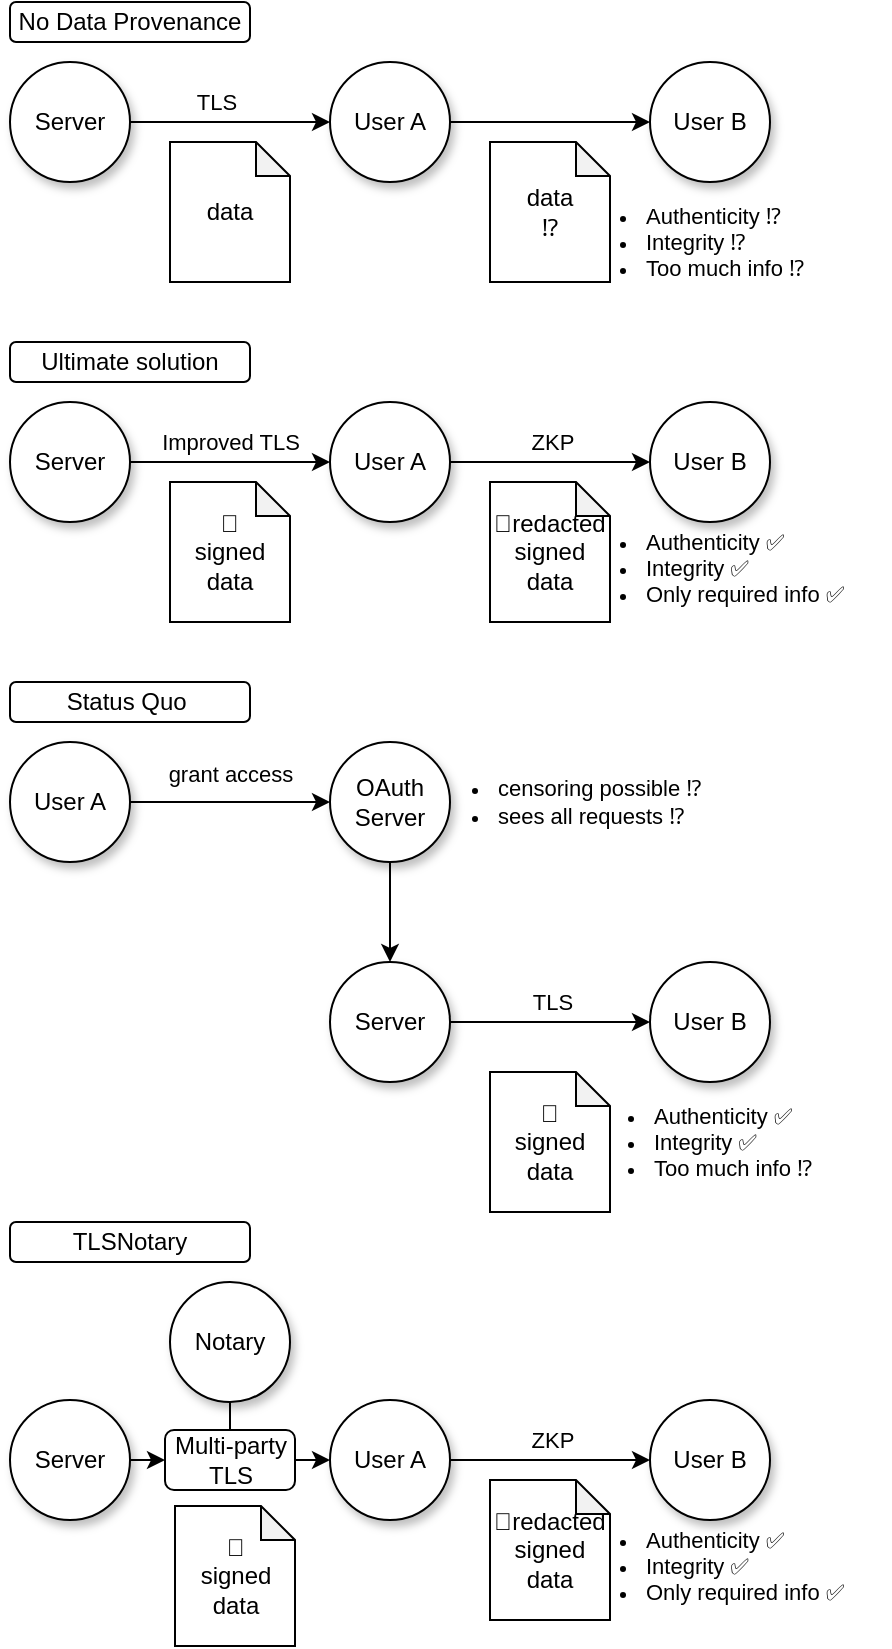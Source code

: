<mxfile version="21.6.5" type="device">
  <diagram name="Page-1" id="E1Tv2Iv79u1PMs5fWFh_">
    <mxGraphModel dx="1682" dy="1000" grid="1" gridSize="10" guides="1" tooltips="1" connect="1" arrows="1" fold="1" page="1" pageScale="1" pageWidth="827" pageHeight="1169" math="0" shadow="0">
      <root>
        <mxCell id="0" />
        <mxCell id="1" parent="0" />
        <mxCell id="HxEEL8P-OPklS3m3PPNj-46" value="No Data Provenance" style="rounded=1;whiteSpace=wrap;html=1;" parent="1" vertex="1">
          <mxGeometry x="70" y="160" width="120" height="20" as="geometry" />
        </mxCell>
        <mxCell id="HxEEL8P-OPklS3m3PPNj-47" value="Status Quo&amp;nbsp;" style="rounded=1;whiteSpace=wrap;html=1;" parent="1" vertex="1">
          <mxGeometry x="70" y="500" width="120" height="20" as="geometry" />
        </mxCell>
        <mxCell id="HxEEL8P-OPklS3m3PPNj-48" value="Ultimate solution" style="rounded=1;whiteSpace=wrap;html=1;" parent="1" vertex="1">
          <mxGeometry x="70" y="330" width="120" height="20" as="geometry" />
        </mxCell>
        <mxCell id="0T9UpzUMcqbGcj6tkd16-11" value="TLSNotary" style="rounded=1;whiteSpace=wrap;html=1;" vertex="1" parent="1">
          <mxGeometry x="70" y="770" width="120" height="20" as="geometry" />
        </mxCell>
        <mxCell id="0T9UpzUMcqbGcj6tkd16-18" value="" style="group" vertex="1" connectable="0" parent="1">
          <mxGeometry x="70" y="190" width="412" height="120" as="geometry" />
        </mxCell>
        <mxCell id="HxEEL8P-OPklS3m3PPNj-1" value="Server" style="ellipse;whiteSpace=wrap;html=1;aspect=fixed;shadow=1;" parent="0T9UpzUMcqbGcj6tkd16-18" vertex="1">
          <mxGeometry width="60" height="60" as="geometry" />
        </mxCell>
        <mxCell id="HxEEL8P-OPklS3m3PPNj-2" value="User A" style="ellipse;whiteSpace=wrap;html=1;aspect=fixed;shadow=1;" parent="0T9UpzUMcqbGcj6tkd16-18" vertex="1">
          <mxGeometry x="160" width="60" height="60" as="geometry" />
        </mxCell>
        <mxCell id="HxEEL8P-OPklS3m3PPNj-3" value="User B" style="ellipse;whiteSpace=wrap;html=1;aspect=fixed;shadow=1;" parent="0T9UpzUMcqbGcj6tkd16-18" vertex="1">
          <mxGeometry x="320" width="60" height="60" as="geometry" />
        </mxCell>
        <mxCell id="HxEEL8P-OPklS3m3PPNj-5" style="edgeStyle=orthogonalEdgeStyle;rounded=0;orthogonalLoop=1;jettySize=auto;html=1;exitX=1;exitY=0.5;exitDx=0;exitDy=0;entryX=0;entryY=0.5;entryDx=0;entryDy=0;" parent="0T9UpzUMcqbGcj6tkd16-18" source="HxEEL8P-OPklS3m3PPNj-2" target="HxEEL8P-OPklS3m3PPNj-3" edge="1">
          <mxGeometry relative="1" as="geometry" />
        </mxCell>
        <mxCell id="HxEEL8P-OPklS3m3PPNj-4" value="" style="endArrow=classic;html=1;rounded=0;exitX=1;exitY=0.5;exitDx=0;exitDy=0;" parent="0T9UpzUMcqbGcj6tkd16-18" source="HxEEL8P-OPklS3m3PPNj-1" target="HxEEL8P-OPklS3m3PPNj-2" edge="1">
          <mxGeometry width="50" height="50" relative="1" as="geometry">
            <mxPoint x="340" y="170" as="sourcePoint" />
            <mxPoint x="390" y="120" as="targetPoint" />
          </mxGeometry>
        </mxCell>
        <mxCell id="HxEEL8P-OPklS3m3PPNj-6" value="TLS" style="edgeLabel;html=1;align=center;verticalAlign=middle;resizable=0;points=[];" parent="HxEEL8P-OPklS3m3PPNj-4" vertex="1" connectable="0">
          <mxGeometry x="-0.146" y="-1" relative="1" as="geometry">
            <mxPoint y="-11" as="offset" />
          </mxGeometry>
        </mxCell>
        <mxCell id="HxEEL8P-OPklS3m3PPNj-7" value="data" style="shape=note;whiteSpace=wrap;html=1;backgroundOutline=1;darkOpacity=0.05;size=17;" parent="0T9UpzUMcqbGcj6tkd16-18" vertex="1">
          <mxGeometry x="80" y="40" width="60" height="70" as="geometry" />
        </mxCell>
        <mxCell id="HxEEL8P-OPklS3m3PPNj-8" value="data&lt;br&gt;⁉️" style="shape=note;whiteSpace=wrap;html=1;backgroundOutline=1;darkOpacity=0.05;size=17;" parent="0T9UpzUMcqbGcj6tkd16-18" vertex="1">
          <mxGeometry x="240" y="40" width="60" height="70" as="geometry" />
        </mxCell>
        <mxCell id="HxEEL8P-OPklS3m3PPNj-9" value="&lt;ul style=&quot;font-size: 11px;&quot;&gt;&lt;li&gt;Authenticity ⁉️&lt;/li&gt;&lt;li style=&quot;border-color: var(--border-color);&quot;&gt;Integrity ⁉️&lt;/li&gt;&lt;li&gt;&lt;span style=&quot;background-color: initial;&quot;&gt;Too much info&amp;nbsp;&lt;/span&gt;⁉️&lt;br&gt;&lt;/li&gt;&lt;/ul&gt;" style="rounded=0;whiteSpace=wrap;html=1;align=left;fillColor=none;strokeColor=none;horizontal=1;" parent="0T9UpzUMcqbGcj6tkd16-18" vertex="1">
          <mxGeometry x="276" y="60" width="136" height="60" as="geometry" />
        </mxCell>
        <mxCell id="0T9UpzUMcqbGcj6tkd16-19" value="" style="group" vertex="1" connectable="0" parent="1">
          <mxGeometry x="70" y="360" width="440" height="113" as="geometry" />
        </mxCell>
        <mxCell id="HxEEL8P-OPklS3m3PPNj-37" value="Server" style="ellipse;whiteSpace=wrap;html=1;aspect=fixed;shadow=1;" parent="0T9UpzUMcqbGcj6tkd16-19" vertex="1">
          <mxGeometry width="60" height="60" as="geometry" />
        </mxCell>
        <mxCell id="HxEEL8P-OPklS3m3PPNj-39" value="User A" style="ellipse;whiteSpace=wrap;html=1;aspect=fixed;shadow=1;" parent="0T9UpzUMcqbGcj6tkd16-19" vertex="1">
          <mxGeometry x="160" width="60" height="60" as="geometry" />
        </mxCell>
        <mxCell id="HxEEL8P-OPklS3m3PPNj-40" value="User B" style="ellipse;whiteSpace=wrap;html=1;aspect=fixed;shadow=1;" parent="0T9UpzUMcqbGcj6tkd16-19" vertex="1">
          <mxGeometry x="320" width="60" height="60" as="geometry" />
        </mxCell>
        <mxCell id="HxEEL8P-OPklS3m3PPNj-38" style="edgeStyle=orthogonalEdgeStyle;rounded=0;orthogonalLoop=1;jettySize=auto;html=1;exitX=1;exitY=0.5;exitDx=0;exitDy=0;entryX=0;entryY=0.5;entryDx=0;entryDy=0;" parent="0T9UpzUMcqbGcj6tkd16-19" source="HxEEL8P-OPklS3m3PPNj-39" target="HxEEL8P-OPklS3m3PPNj-40" edge="1">
          <mxGeometry relative="1" as="geometry" />
        </mxCell>
        <mxCell id="HxEEL8P-OPklS3m3PPNj-49" value="ZKP" style="edgeLabel;html=1;align=center;verticalAlign=middle;resizable=0;points=[];" parent="HxEEL8P-OPklS3m3PPNj-38" vertex="1" connectable="0">
          <mxGeometry x="-0.235" y="1" relative="1" as="geometry">
            <mxPoint x="12" y="-9" as="offset" />
          </mxGeometry>
        </mxCell>
        <mxCell id="HxEEL8P-OPklS3m3PPNj-41" value="" style="endArrow=classic;html=1;rounded=0;exitX=1;exitY=0.5;exitDx=0;exitDy=0;" parent="0T9UpzUMcqbGcj6tkd16-19" source="HxEEL8P-OPklS3m3PPNj-37" target="HxEEL8P-OPklS3m3PPNj-39" edge="1">
          <mxGeometry width="50" height="50" relative="1" as="geometry">
            <mxPoint x="340" y="170" as="sourcePoint" />
            <mxPoint x="390" y="120" as="targetPoint" />
          </mxGeometry>
        </mxCell>
        <mxCell id="HxEEL8P-OPklS3m3PPNj-42" value="Improved TLS" style="edgeLabel;html=1;align=center;verticalAlign=middle;resizable=0;points=[];" parent="HxEEL8P-OPklS3m3PPNj-41" vertex="1" connectable="0">
          <mxGeometry x="-0.146" y="-1" relative="1" as="geometry">
            <mxPoint x="7" y="-11" as="offset" />
          </mxGeometry>
        </mxCell>
        <mxCell id="HxEEL8P-OPklS3m3PPNj-43" value="🔐&lt;br&gt;signed&lt;br&gt;data&lt;br&gt;" style="shape=note;whiteSpace=wrap;html=1;backgroundOutline=1;darkOpacity=0.05;size=17;" parent="0T9UpzUMcqbGcj6tkd16-19" vertex="1">
          <mxGeometry x="80" y="40" width="60" height="70" as="geometry" />
        </mxCell>
        <mxCell id="HxEEL8P-OPklS3m3PPNj-44" value="🔐redacted&lt;br&gt;signed&lt;br style=&quot;border-color: var(--border-color);&quot;&gt;data" style="shape=note;whiteSpace=wrap;html=1;backgroundOutline=1;darkOpacity=0.05;size=17;" parent="0T9UpzUMcqbGcj6tkd16-19" vertex="1">
          <mxGeometry x="240" y="40" width="60" height="70" as="geometry" />
        </mxCell>
        <mxCell id="HxEEL8P-OPklS3m3PPNj-45" value="&lt;ul style=&quot;font-size: 11px;&quot;&gt;&lt;li style=&quot;border-color: var(--border-color);&quot;&gt;Authenticity ✅&lt;/li&gt;&lt;li style=&quot;border-color: var(--border-color);&quot;&gt;Integrity&amp;nbsp;✅&lt;/li&gt;&lt;li style=&quot;border-color: var(--border-color);&quot;&gt;Only required info&amp;nbsp;✅&lt;br&gt;&lt;/li&gt;&lt;/ul&gt;" style="rounded=0;whiteSpace=wrap;html=1;align=left;fillColor=none;strokeColor=none;horizontal=1;" parent="0T9UpzUMcqbGcj6tkd16-19" vertex="1">
          <mxGeometry x="276" y="53" width="164" height="60" as="geometry" />
        </mxCell>
        <mxCell id="0T9UpzUMcqbGcj6tkd16-20" value="" style="group" vertex="1" connectable="0" parent="1">
          <mxGeometry x="70" y="530" width="416" height="235" as="geometry" />
        </mxCell>
        <mxCell id="HxEEL8P-OPklS3m3PPNj-18" value="&lt;ul style=&quot;font-size: 11px;&quot;&gt;&lt;li&gt;Authenticity ✅&lt;/li&gt;&lt;li style=&quot;border-color: var(--border-color);&quot;&gt;Integrity&amp;nbsp;✅&lt;/li&gt;&lt;li&gt;&lt;span style=&quot;background-color: initial;&quot;&gt;Too much info&amp;nbsp;&lt;/span&gt;⁉️&lt;br&gt;&lt;/li&gt;&lt;/ul&gt;" style="rounded=0;whiteSpace=wrap;html=1;align=left;fillColor=none;strokeColor=none;horizontal=1;" parent="0T9UpzUMcqbGcj6tkd16-20" vertex="1">
          <mxGeometry x="280" y="170" width="136" height="60" as="geometry" />
        </mxCell>
        <mxCell id="HxEEL8P-OPklS3m3PPNj-24" value="Server" style="ellipse;whiteSpace=wrap;html=1;aspect=fixed;shadow=1;" parent="0T9UpzUMcqbGcj6tkd16-20" vertex="1">
          <mxGeometry x="160" y="110" width="60" height="60" as="geometry" />
        </mxCell>
        <mxCell id="HxEEL8P-OPklS3m3PPNj-25" style="rounded=0;orthogonalLoop=1;jettySize=auto;html=1;exitX=1;exitY=0.5;exitDx=0;exitDy=0;entryX=0;entryY=0.5;entryDx=0;entryDy=0;" parent="0T9UpzUMcqbGcj6tkd16-20" source="HxEEL8P-OPklS3m3PPNj-24" target="HxEEL8P-OPklS3m3PPNj-28" edge="1">
          <mxGeometry relative="1" as="geometry" />
        </mxCell>
        <mxCell id="HxEEL8P-OPklS3m3PPNj-26" value="TLS" style="edgeLabel;html=1;align=center;verticalAlign=middle;resizable=0;points=[];" parent="HxEEL8P-OPklS3m3PPNj-25" vertex="1" connectable="0">
          <mxGeometry x="-0.112" y="2" relative="1" as="geometry">
            <mxPoint x="6" y="-8" as="offset" />
          </mxGeometry>
        </mxCell>
        <mxCell id="HxEEL8P-OPklS3m3PPNj-27" value="User A" style="ellipse;whiteSpace=wrap;html=1;aspect=fixed;shadow=1;" parent="0T9UpzUMcqbGcj6tkd16-20" vertex="1">
          <mxGeometry width="60" height="60" as="geometry" />
        </mxCell>
        <mxCell id="HxEEL8P-OPklS3m3PPNj-28" value="User B" style="ellipse;whiteSpace=wrap;html=1;aspect=fixed;shadow=1;" parent="0T9UpzUMcqbGcj6tkd16-20" vertex="1">
          <mxGeometry x="320" y="110" width="60" height="60" as="geometry" />
        </mxCell>
        <mxCell id="HxEEL8P-OPklS3m3PPNj-29" value="" style="endArrow=none;html=1;rounded=0;startArrow=classic;startFill=1;endFill=0;" parent="0T9UpzUMcqbGcj6tkd16-20" source="HxEEL8P-OPklS3m3PPNj-33" target="HxEEL8P-OPklS3m3PPNj-27" edge="1">
          <mxGeometry width="50" height="50" relative="1" as="geometry">
            <mxPoint x="40" y="40" as="sourcePoint" />
            <mxPoint x="380" y="130" as="targetPoint" />
          </mxGeometry>
        </mxCell>
        <mxCell id="HxEEL8P-OPklS3m3PPNj-30" value="grant access" style="edgeLabel;html=1;align=center;verticalAlign=middle;resizable=0;points=[];" parent="HxEEL8P-OPklS3m3PPNj-29" vertex="1" connectable="0">
          <mxGeometry x="-0.004" y="-1" relative="1" as="geometry">
            <mxPoint y="-13" as="offset" />
          </mxGeometry>
        </mxCell>
        <mxCell id="HxEEL8P-OPklS3m3PPNj-32" style="edgeStyle=orthogonalEdgeStyle;rounded=0;orthogonalLoop=1;jettySize=auto;html=1;exitX=0.5;exitY=1;exitDx=0;exitDy=0;entryX=0.5;entryY=0;entryDx=0;entryDy=0;" parent="0T9UpzUMcqbGcj6tkd16-20" source="HxEEL8P-OPklS3m3PPNj-33" target="HxEEL8P-OPklS3m3PPNj-24" edge="1">
          <mxGeometry relative="1" as="geometry" />
        </mxCell>
        <mxCell id="HxEEL8P-OPklS3m3PPNj-33" value="OAuth&lt;br&gt;Server" style="ellipse;whiteSpace=wrap;html=1;aspect=fixed;shadow=1;" parent="0T9UpzUMcqbGcj6tkd16-20" vertex="1">
          <mxGeometry x="160" width="60" height="60" as="geometry" />
        </mxCell>
        <mxCell id="HxEEL8P-OPklS3m3PPNj-34" value="&lt;ul style=&quot;font-size: 11px;&quot;&gt;&lt;li&gt;&lt;span style=&quot;background-color: initial;&quot;&gt;censoring possible&lt;/span&gt;&amp;nbsp;⁉️&lt;/li&gt;&lt;li&gt;&lt;span style=&quot;background-color: initial;&quot;&gt;sees all requests&lt;/span&gt;&amp;nbsp;⁉️&lt;/li&gt;&lt;/ul&gt;" style="rounded=0;whiteSpace=wrap;html=1;align=left;fillColor=none;strokeColor=none;horizontal=1;" parent="0T9UpzUMcqbGcj6tkd16-20" vertex="1">
          <mxGeometry x="202" y="10" width="148" height="40" as="geometry" />
        </mxCell>
        <mxCell id="0T9UpzUMcqbGcj6tkd16-13" value="🔐&lt;br&gt;signed&lt;br&gt;data&lt;br&gt;" style="shape=note;whiteSpace=wrap;html=1;backgroundOutline=1;darkOpacity=0.05;size=17;" vertex="1" parent="0T9UpzUMcqbGcj6tkd16-20">
          <mxGeometry x="240" y="165" width="60" height="70" as="geometry" />
        </mxCell>
        <mxCell id="0T9UpzUMcqbGcj6tkd16-21" value="" style="group" vertex="1" connectable="0" parent="1">
          <mxGeometry x="70" y="800" width="440" height="182" as="geometry" />
        </mxCell>
        <mxCell id="0T9UpzUMcqbGcj6tkd16-1" value="Server" style="ellipse;whiteSpace=wrap;html=1;aspect=fixed;shadow=1;" vertex="1" parent="0T9UpzUMcqbGcj6tkd16-21">
          <mxGeometry y="59" width="60" height="60" as="geometry" />
        </mxCell>
        <mxCell id="0T9UpzUMcqbGcj6tkd16-4" value="User A" style="ellipse;whiteSpace=wrap;html=1;aspect=fixed;shadow=1;" vertex="1" parent="0T9UpzUMcqbGcj6tkd16-21">
          <mxGeometry x="160" y="59" width="60" height="60" as="geometry" />
        </mxCell>
        <mxCell id="0T9UpzUMcqbGcj6tkd16-5" value="User B" style="ellipse;whiteSpace=wrap;html=1;aspect=fixed;shadow=1;" vertex="1" parent="0T9UpzUMcqbGcj6tkd16-21">
          <mxGeometry x="320" y="59" width="60" height="60" as="geometry" />
        </mxCell>
        <mxCell id="0T9UpzUMcqbGcj6tkd16-2" style="edgeStyle=orthogonalEdgeStyle;rounded=0;orthogonalLoop=1;jettySize=auto;html=1;exitX=1;exitY=0.5;exitDx=0;exitDy=0;entryX=0;entryY=0.5;entryDx=0;entryDy=0;" edge="1" parent="0T9UpzUMcqbGcj6tkd16-21" source="0T9UpzUMcqbGcj6tkd16-4" target="0T9UpzUMcqbGcj6tkd16-5">
          <mxGeometry relative="1" as="geometry" />
        </mxCell>
        <mxCell id="0T9UpzUMcqbGcj6tkd16-3" value="ZKP" style="edgeLabel;html=1;align=center;verticalAlign=middle;resizable=0;points=[];" vertex="1" connectable="0" parent="0T9UpzUMcqbGcj6tkd16-2">
          <mxGeometry x="-0.235" y="1" relative="1" as="geometry">
            <mxPoint x="12" y="-9" as="offset" />
          </mxGeometry>
        </mxCell>
        <mxCell id="0T9UpzUMcqbGcj6tkd16-8" value="🔐&lt;br&gt;signed&lt;br&gt;data&lt;br&gt;" style="shape=note;whiteSpace=wrap;html=1;backgroundOutline=1;darkOpacity=0.05;size=17;" vertex="1" parent="0T9UpzUMcqbGcj6tkd16-21">
          <mxGeometry x="82.5" y="112" width="60" height="70" as="geometry" />
        </mxCell>
        <mxCell id="0T9UpzUMcqbGcj6tkd16-9" value="🔐redacted&lt;br&gt;signed&lt;br style=&quot;border-color: var(--border-color);&quot;&gt;data" style="shape=note;whiteSpace=wrap;html=1;backgroundOutline=1;darkOpacity=0.05;size=17;" vertex="1" parent="0T9UpzUMcqbGcj6tkd16-21">
          <mxGeometry x="240" y="99" width="60" height="70" as="geometry" />
        </mxCell>
        <mxCell id="0T9UpzUMcqbGcj6tkd16-10" value="&lt;ul style=&quot;font-size: 11px;&quot;&gt;&lt;li style=&quot;border-color: var(--border-color);&quot;&gt;Authenticity ✅&lt;/li&gt;&lt;li style=&quot;border-color: var(--border-color);&quot;&gt;Integrity&amp;nbsp;✅&lt;/li&gt;&lt;li style=&quot;border-color: var(--border-color);&quot;&gt;Only required info&amp;nbsp;✅&lt;br&gt;&lt;/li&gt;&lt;/ul&gt;" style="rounded=0;whiteSpace=wrap;html=1;align=left;fillColor=none;strokeColor=none;horizontal=1;" vertex="1" parent="0T9UpzUMcqbGcj6tkd16-21">
          <mxGeometry x="276" y="112" width="164" height="60" as="geometry" />
        </mxCell>
        <mxCell id="0T9UpzUMcqbGcj6tkd16-12" value="Notary" style="ellipse;whiteSpace=wrap;html=1;aspect=fixed;shadow=1;" vertex="1" parent="0T9UpzUMcqbGcj6tkd16-21">
          <mxGeometry x="80" width="60" height="60" as="geometry" />
        </mxCell>
        <mxCell id="0T9UpzUMcqbGcj6tkd16-16" style="edgeStyle=orthogonalEdgeStyle;rounded=0;orthogonalLoop=1;jettySize=auto;html=1;exitX=1;exitY=0.5;exitDx=0;exitDy=0;entryX=0;entryY=0.5;entryDx=0;entryDy=0;" edge="1" parent="0T9UpzUMcqbGcj6tkd16-21" source="0T9UpzUMcqbGcj6tkd16-14" target="0T9UpzUMcqbGcj6tkd16-4">
          <mxGeometry relative="1" as="geometry" />
        </mxCell>
        <mxCell id="0T9UpzUMcqbGcj6tkd16-14" value="Multi-party TLS" style="rounded=1;whiteSpace=wrap;html=1;" vertex="1" parent="0T9UpzUMcqbGcj6tkd16-21">
          <mxGeometry x="77.5" y="74" width="65" height="30" as="geometry" />
        </mxCell>
        <mxCell id="0T9UpzUMcqbGcj6tkd16-15" style="edgeStyle=orthogonalEdgeStyle;rounded=0;orthogonalLoop=1;jettySize=auto;html=1;exitX=1;exitY=0.5;exitDx=0;exitDy=0;entryX=0;entryY=0.5;entryDx=0;entryDy=0;" edge="1" parent="0T9UpzUMcqbGcj6tkd16-21" source="0T9UpzUMcqbGcj6tkd16-1" target="0T9UpzUMcqbGcj6tkd16-14">
          <mxGeometry relative="1" as="geometry" />
        </mxCell>
        <mxCell id="0T9UpzUMcqbGcj6tkd16-17" style="edgeStyle=orthogonalEdgeStyle;rounded=0;orthogonalLoop=1;jettySize=auto;html=1;exitX=0.5;exitY=1;exitDx=0;exitDy=0;entryX=0.5;entryY=0;entryDx=0;entryDy=0;startArrow=none;startFill=0;endArrow=none;endFill=0;" edge="1" parent="0T9UpzUMcqbGcj6tkd16-21" source="0T9UpzUMcqbGcj6tkd16-12" target="0T9UpzUMcqbGcj6tkd16-14">
          <mxGeometry relative="1" as="geometry" />
        </mxCell>
      </root>
    </mxGraphModel>
  </diagram>
</mxfile>

